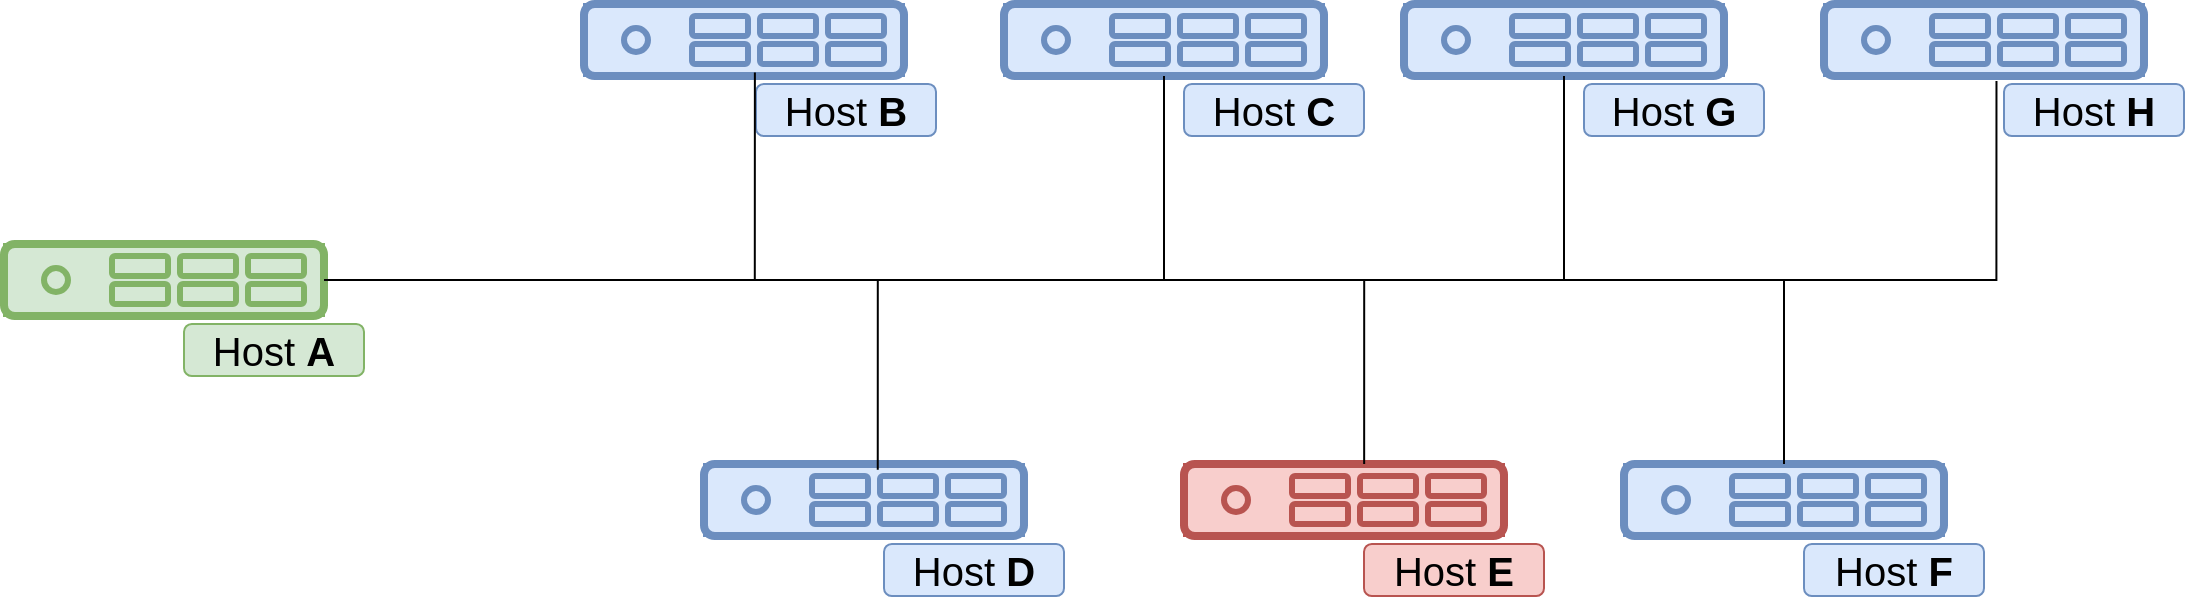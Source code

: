 <mxfile version="25.0.2">
  <diagram name="Seite-1" id="clMyHMwC61nkFbLDkX4_">
    <mxGraphModel dx="1430" dy="825" grid="1" gridSize="10" guides="1" tooltips="1" connect="1" arrows="1" fold="1" page="1" pageScale="1" pageWidth="1169" pageHeight="1654" math="0" shadow="0">
      <root>
        <mxCell id="0" />
        <mxCell id="1" parent="0" />
        <mxCell id="gBG6J6Ldedl3g76K5xfk-16" value="" style="group;fillColor=#dae8fc;strokeColor=#6c8ebf;" vertex="1" connectable="0" parent="1">
          <mxGeometry x="330" y="100" width="160" height="36" as="geometry" />
        </mxCell>
        <mxCell id="gBG6J6Ldedl3g76K5xfk-17" value="" style="rounded=1;whiteSpace=wrap;html=1;strokeWidth=4;fillColor=#dae8fc;strokeColor=#6c8ebf;" vertex="1" parent="gBG6J6Ldedl3g76K5xfk-16">
          <mxGeometry width="160" height="36" as="geometry" />
        </mxCell>
        <mxCell id="gBG6J6Ldedl3g76K5xfk-18" value="" style="ellipse;whiteSpace=wrap;html=1;aspect=fixed;strokeWidth=3;fillColor=#dae8fc;strokeColor=#6c8ebf;" vertex="1" parent="gBG6J6Ldedl3g76K5xfk-16">
          <mxGeometry x="20" y="12" width="12" height="12" as="geometry" />
        </mxCell>
        <mxCell id="gBG6J6Ldedl3g76K5xfk-19" value="" style="rounded=1;whiteSpace=wrap;html=1;strokeWidth=3;fillColor=#dae8fc;strokeColor=#6c8ebf;" vertex="1" parent="gBG6J6Ldedl3g76K5xfk-16">
          <mxGeometry x="54" y="6" width="28" height="10" as="geometry" />
        </mxCell>
        <mxCell id="gBG6J6Ldedl3g76K5xfk-20" value="" style="rounded=1;whiteSpace=wrap;html=1;strokeWidth=3;fillColor=#dae8fc;strokeColor=#6c8ebf;" vertex="1" parent="gBG6J6Ldedl3g76K5xfk-16">
          <mxGeometry x="88" y="6" width="28" height="10" as="geometry" />
        </mxCell>
        <mxCell id="gBG6J6Ldedl3g76K5xfk-21" value="" style="rounded=1;whiteSpace=wrap;html=1;strokeWidth=3;fillColor=#dae8fc;strokeColor=#6c8ebf;" vertex="1" parent="gBG6J6Ldedl3g76K5xfk-16">
          <mxGeometry x="122" y="6" width="28" height="10" as="geometry" />
        </mxCell>
        <mxCell id="gBG6J6Ldedl3g76K5xfk-22" value="" style="rounded=1;whiteSpace=wrap;html=1;strokeWidth=3;fillColor=#dae8fc;strokeColor=#6c8ebf;" vertex="1" parent="gBG6J6Ldedl3g76K5xfk-16">
          <mxGeometry x="54" y="20" width="28" height="10" as="geometry" />
        </mxCell>
        <mxCell id="gBG6J6Ldedl3g76K5xfk-23" value="" style="rounded=1;whiteSpace=wrap;html=1;strokeWidth=3;fillColor=#dae8fc;strokeColor=#6c8ebf;" vertex="1" parent="gBG6J6Ldedl3g76K5xfk-16">
          <mxGeometry x="88" y="20" width="28" height="10" as="geometry" />
        </mxCell>
        <mxCell id="gBG6J6Ldedl3g76K5xfk-24" value="" style="rounded=1;whiteSpace=wrap;html=1;strokeWidth=3;fillColor=#dae8fc;strokeColor=#6c8ebf;" vertex="1" parent="gBG6J6Ldedl3g76K5xfk-16">
          <mxGeometry x="122" y="20" width="28" height="10" as="geometry" />
        </mxCell>
        <mxCell id="gBG6J6Ldedl3g76K5xfk-25" value="" style="group;fillColor=#dae8fc;strokeColor=#6c8ebf;" vertex="1" connectable="0" parent="1">
          <mxGeometry x="540" y="100" width="160" height="36" as="geometry" />
        </mxCell>
        <mxCell id="gBG6J6Ldedl3g76K5xfk-27" value="" style="rounded=1;whiteSpace=wrap;html=1;strokeWidth=4;fillColor=#dae8fc;strokeColor=#6c8ebf;" vertex="1" parent="gBG6J6Ldedl3g76K5xfk-25">
          <mxGeometry width="160" height="36" as="geometry" />
        </mxCell>
        <mxCell id="gBG6J6Ldedl3g76K5xfk-28" value="" style="ellipse;whiteSpace=wrap;html=1;aspect=fixed;strokeWidth=3;fillColor=#dae8fc;strokeColor=#6c8ebf;" vertex="1" parent="gBG6J6Ldedl3g76K5xfk-25">
          <mxGeometry x="20" y="12" width="12" height="12" as="geometry" />
        </mxCell>
        <mxCell id="gBG6J6Ldedl3g76K5xfk-29" value="" style="rounded=1;whiteSpace=wrap;html=1;strokeWidth=3;fillColor=#dae8fc;strokeColor=#6c8ebf;" vertex="1" parent="gBG6J6Ldedl3g76K5xfk-25">
          <mxGeometry x="54" y="6" width="28" height="10" as="geometry" />
        </mxCell>
        <mxCell id="gBG6J6Ldedl3g76K5xfk-30" value="" style="rounded=1;whiteSpace=wrap;html=1;strokeWidth=3;fillColor=#dae8fc;strokeColor=#6c8ebf;" vertex="1" parent="gBG6J6Ldedl3g76K5xfk-25">
          <mxGeometry x="88" y="6" width="28" height="10" as="geometry" />
        </mxCell>
        <mxCell id="gBG6J6Ldedl3g76K5xfk-31" value="" style="rounded=1;whiteSpace=wrap;html=1;strokeWidth=3;fillColor=#dae8fc;strokeColor=#6c8ebf;" vertex="1" parent="gBG6J6Ldedl3g76K5xfk-25">
          <mxGeometry x="122" y="6" width="28" height="10" as="geometry" />
        </mxCell>
        <mxCell id="gBG6J6Ldedl3g76K5xfk-32" value="" style="rounded=1;whiteSpace=wrap;html=1;strokeWidth=3;fillColor=#dae8fc;strokeColor=#6c8ebf;" vertex="1" parent="gBG6J6Ldedl3g76K5xfk-25">
          <mxGeometry x="54" y="20" width="28" height="10" as="geometry" />
        </mxCell>
        <mxCell id="gBG6J6Ldedl3g76K5xfk-33" value="" style="rounded=1;whiteSpace=wrap;html=1;strokeWidth=3;fillColor=#dae8fc;strokeColor=#6c8ebf;" vertex="1" parent="gBG6J6Ldedl3g76K5xfk-25">
          <mxGeometry x="88" y="20" width="28" height="10" as="geometry" />
        </mxCell>
        <mxCell id="gBG6J6Ldedl3g76K5xfk-34" value="" style="rounded=1;whiteSpace=wrap;html=1;strokeWidth=3;fillColor=#dae8fc;strokeColor=#6c8ebf;" vertex="1" parent="gBG6J6Ldedl3g76K5xfk-25">
          <mxGeometry x="122" y="20" width="28" height="10" as="geometry" />
        </mxCell>
        <mxCell id="gBG6J6Ldedl3g76K5xfk-35" value="" style="group;fillColor=#dae8fc;strokeColor=#6c8ebf;" vertex="1" connectable="0" parent="1">
          <mxGeometry x="740" y="100" width="160" height="36" as="geometry" />
        </mxCell>
        <mxCell id="gBG6J6Ldedl3g76K5xfk-36" value="" style="rounded=1;whiteSpace=wrap;html=1;strokeWidth=4;fillColor=#dae8fc;strokeColor=#6c8ebf;" vertex="1" parent="gBG6J6Ldedl3g76K5xfk-35">
          <mxGeometry width="160" height="36" as="geometry" />
        </mxCell>
        <mxCell id="gBG6J6Ldedl3g76K5xfk-37" value="" style="ellipse;whiteSpace=wrap;html=1;aspect=fixed;strokeWidth=3;fillColor=#dae8fc;strokeColor=#6c8ebf;" vertex="1" parent="gBG6J6Ldedl3g76K5xfk-35">
          <mxGeometry x="20" y="12" width="12" height="12" as="geometry" />
        </mxCell>
        <mxCell id="gBG6J6Ldedl3g76K5xfk-38" value="" style="rounded=1;whiteSpace=wrap;html=1;strokeWidth=3;fillColor=#dae8fc;strokeColor=#6c8ebf;" vertex="1" parent="gBG6J6Ldedl3g76K5xfk-35">
          <mxGeometry x="54" y="6" width="28" height="10" as="geometry" />
        </mxCell>
        <mxCell id="gBG6J6Ldedl3g76K5xfk-39" value="" style="rounded=1;whiteSpace=wrap;html=1;strokeWidth=3;fillColor=#dae8fc;strokeColor=#6c8ebf;" vertex="1" parent="gBG6J6Ldedl3g76K5xfk-35">
          <mxGeometry x="88" y="6" width="28" height="10" as="geometry" />
        </mxCell>
        <mxCell id="gBG6J6Ldedl3g76K5xfk-40" value="" style="rounded=1;whiteSpace=wrap;html=1;strokeWidth=3;fillColor=#dae8fc;strokeColor=#6c8ebf;" vertex="1" parent="gBG6J6Ldedl3g76K5xfk-35">
          <mxGeometry x="122" y="6" width="28" height="10" as="geometry" />
        </mxCell>
        <mxCell id="gBG6J6Ldedl3g76K5xfk-41" value="" style="rounded=1;whiteSpace=wrap;html=1;strokeWidth=3;fillColor=#dae8fc;strokeColor=#6c8ebf;" vertex="1" parent="gBG6J6Ldedl3g76K5xfk-35">
          <mxGeometry x="54" y="20" width="28" height="10" as="geometry" />
        </mxCell>
        <mxCell id="gBG6J6Ldedl3g76K5xfk-42" value="" style="rounded=1;whiteSpace=wrap;html=1;strokeWidth=3;fillColor=#dae8fc;strokeColor=#6c8ebf;" vertex="1" parent="gBG6J6Ldedl3g76K5xfk-35">
          <mxGeometry x="88" y="20" width="28" height="10" as="geometry" />
        </mxCell>
        <mxCell id="gBG6J6Ldedl3g76K5xfk-43" value="" style="rounded=1;whiteSpace=wrap;html=1;strokeWidth=3;fillColor=#dae8fc;strokeColor=#6c8ebf;" vertex="1" parent="gBG6J6Ldedl3g76K5xfk-35">
          <mxGeometry x="122" y="20" width="28" height="10" as="geometry" />
        </mxCell>
        <mxCell id="gBG6J6Ldedl3g76K5xfk-45" value="Host &lt;b&gt;C&lt;/b&gt;" style="rounded=1;whiteSpace=wrap;html=1;fillColor=#dae8fc;strokeColor=#6c8ebf;fontSize=20;" vertex="1" parent="1">
          <mxGeometry x="630" y="140" width="90" height="26" as="geometry" />
        </mxCell>
        <mxCell id="gBG6J6Ldedl3g76K5xfk-46" value="Host &lt;b&gt;G&lt;/b&gt;" style="rounded=1;whiteSpace=wrap;html=1;fillColor=#dae8fc;strokeColor=#6c8ebf;fontSize=20;" vertex="1" parent="1">
          <mxGeometry x="830" y="140" width="90" height="26" as="geometry" />
        </mxCell>
        <mxCell id="gBG6J6Ldedl3g76K5xfk-47" value="Host &lt;b&gt;B&lt;/b&gt;" style="rounded=1;whiteSpace=wrap;html=1;fillColor=#dae8fc;strokeColor=#6c8ebf;fontSize=20;" vertex="1" parent="1">
          <mxGeometry x="416" y="140" width="90" height="26" as="geometry" />
        </mxCell>
        <mxCell id="gBG6J6Ldedl3g76K5xfk-48" value="" style="group;fillColor=#dae8fc;strokeColor=#6c8ebf;" vertex="1" connectable="0" parent="1">
          <mxGeometry x="950" y="100" width="160" height="36" as="geometry" />
        </mxCell>
        <mxCell id="gBG6J6Ldedl3g76K5xfk-49" value="" style="rounded=1;whiteSpace=wrap;html=1;strokeWidth=4;fillColor=#dae8fc;strokeColor=#6c8ebf;" vertex="1" parent="gBG6J6Ldedl3g76K5xfk-48">
          <mxGeometry width="160" height="36" as="geometry" />
        </mxCell>
        <mxCell id="gBG6J6Ldedl3g76K5xfk-50" value="" style="ellipse;whiteSpace=wrap;html=1;aspect=fixed;strokeWidth=3;fillColor=#dae8fc;strokeColor=#6c8ebf;" vertex="1" parent="gBG6J6Ldedl3g76K5xfk-48">
          <mxGeometry x="20" y="12" width="12" height="12" as="geometry" />
        </mxCell>
        <mxCell id="gBG6J6Ldedl3g76K5xfk-51" value="" style="rounded=1;whiteSpace=wrap;html=1;strokeWidth=3;fillColor=#dae8fc;strokeColor=#6c8ebf;" vertex="1" parent="gBG6J6Ldedl3g76K5xfk-48">
          <mxGeometry x="54" y="6" width="28" height="10" as="geometry" />
        </mxCell>
        <mxCell id="gBG6J6Ldedl3g76K5xfk-52" value="" style="rounded=1;whiteSpace=wrap;html=1;strokeWidth=3;fillColor=#dae8fc;strokeColor=#6c8ebf;" vertex="1" parent="gBG6J6Ldedl3g76K5xfk-48">
          <mxGeometry x="88" y="6" width="28" height="10" as="geometry" />
        </mxCell>
        <mxCell id="gBG6J6Ldedl3g76K5xfk-53" value="" style="rounded=1;whiteSpace=wrap;html=1;strokeWidth=3;fillColor=#dae8fc;strokeColor=#6c8ebf;" vertex="1" parent="gBG6J6Ldedl3g76K5xfk-48">
          <mxGeometry x="122" y="6" width="28" height="10" as="geometry" />
        </mxCell>
        <mxCell id="gBG6J6Ldedl3g76K5xfk-54" value="" style="rounded=1;whiteSpace=wrap;html=1;strokeWidth=3;fillColor=#dae8fc;strokeColor=#6c8ebf;" vertex="1" parent="gBG6J6Ldedl3g76K5xfk-48">
          <mxGeometry x="54" y="20" width="28" height="10" as="geometry" />
        </mxCell>
        <mxCell id="gBG6J6Ldedl3g76K5xfk-55" value="" style="rounded=1;whiteSpace=wrap;html=1;strokeWidth=3;fillColor=#dae8fc;strokeColor=#6c8ebf;" vertex="1" parent="gBG6J6Ldedl3g76K5xfk-48">
          <mxGeometry x="88" y="20" width="28" height="10" as="geometry" />
        </mxCell>
        <mxCell id="gBG6J6Ldedl3g76K5xfk-56" value="" style="rounded=1;whiteSpace=wrap;html=1;strokeWidth=3;fillColor=#dae8fc;strokeColor=#6c8ebf;" vertex="1" parent="gBG6J6Ldedl3g76K5xfk-48">
          <mxGeometry x="122" y="20" width="28" height="10" as="geometry" />
        </mxCell>
        <mxCell id="gBG6J6Ldedl3g76K5xfk-57" value="Host &lt;b&gt;H&lt;/b&gt;" style="rounded=1;whiteSpace=wrap;html=1;fillColor=#dae8fc;strokeColor=#6c8ebf;fontSize=20;" vertex="1" parent="1">
          <mxGeometry x="1040" y="140" width="90" height="26" as="geometry" />
        </mxCell>
        <mxCell id="gBG6J6Ldedl3g76K5xfk-58" value="" style="group;fillColor=#dae8fc;strokeColor=#6c8ebf;" vertex="1" connectable="0" parent="1">
          <mxGeometry x="390" y="330" width="160" height="36" as="geometry" />
        </mxCell>
        <mxCell id="gBG6J6Ldedl3g76K5xfk-59" value="" style="rounded=1;whiteSpace=wrap;html=1;strokeWidth=4;fillColor=#dae8fc;strokeColor=#6c8ebf;" vertex="1" parent="gBG6J6Ldedl3g76K5xfk-58">
          <mxGeometry width="160" height="36" as="geometry" />
        </mxCell>
        <mxCell id="gBG6J6Ldedl3g76K5xfk-60" value="" style="ellipse;whiteSpace=wrap;html=1;aspect=fixed;strokeWidth=3;fillColor=#dae8fc;strokeColor=#6c8ebf;" vertex="1" parent="gBG6J6Ldedl3g76K5xfk-58">
          <mxGeometry x="20" y="12" width="12" height="12" as="geometry" />
        </mxCell>
        <mxCell id="gBG6J6Ldedl3g76K5xfk-61" value="" style="rounded=1;whiteSpace=wrap;html=1;strokeWidth=3;fillColor=#dae8fc;strokeColor=#6c8ebf;" vertex="1" parent="gBG6J6Ldedl3g76K5xfk-58">
          <mxGeometry x="54" y="6" width="28" height="10" as="geometry" />
        </mxCell>
        <mxCell id="gBG6J6Ldedl3g76K5xfk-62" value="" style="rounded=1;whiteSpace=wrap;html=1;strokeWidth=3;fillColor=#dae8fc;strokeColor=#6c8ebf;" vertex="1" parent="gBG6J6Ldedl3g76K5xfk-58">
          <mxGeometry x="88" y="6" width="28" height="10" as="geometry" />
        </mxCell>
        <mxCell id="gBG6J6Ldedl3g76K5xfk-63" value="" style="rounded=1;whiteSpace=wrap;html=1;strokeWidth=3;fillColor=#dae8fc;strokeColor=#6c8ebf;" vertex="1" parent="gBG6J6Ldedl3g76K5xfk-58">
          <mxGeometry x="122" y="6" width="28" height="10" as="geometry" />
        </mxCell>
        <mxCell id="gBG6J6Ldedl3g76K5xfk-64" value="" style="rounded=1;whiteSpace=wrap;html=1;strokeWidth=3;fillColor=#dae8fc;strokeColor=#6c8ebf;" vertex="1" parent="gBG6J6Ldedl3g76K5xfk-58">
          <mxGeometry x="54" y="20" width="28" height="10" as="geometry" />
        </mxCell>
        <mxCell id="gBG6J6Ldedl3g76K5xfk-65" value="" style="rounded=1;whiteSpace=wrap;html=1;strokeWidth=3;fillColor=#dae8fc;strokeColor=#6c8ebf;" vertex="1" parent="gBG6J6Ldedl3g76K5xfk-58">
          <mxGeometry x="88" y="20" width="28" height="10" as="geometry" />
        </mxCell>
        <mxCell id="gBG6J6Ldedl3g76K5xfk-66" value="" style="rounded=1;whiteSpace=wrap;html=1;strokeWidth=3;fillColor=#dae8fc;strokeColor=#6c8ebf;" vertex="1" parent="gBG6J6Ldedl3g76K5xfk-58">
          <mxGeometry x="122" y="20" width="28" height="10" as="geometry" />
        </mxCell>
        <mxCell id="gBG6J6Ldedl3g76K5xfk-67" value="Host &lt;b&gt;D&lt;/b&gt;" style="rounded=1;whiteSpace=wrap;html=1;fillColor=#dae8fc;strokeColor=#6c8ebf;fontSize=20;" vertex="1" parent="1">
          <mxGeometry x="480" y="370" width="90" height="26" as="geometry" />
        </mxCell>
        <mxCell id="gBG6J6Ldedl3g76K5xfk-68" value="" style="group;fillColor=#f8cecc;strokeColor=#b85450;" vertex="1" connectable="0" parent="1">
          <mxGeometry x="630" y="330" width="160" height="36" as="geometry" />
        </mxCell>
        <mxCell id="gBG6J6Ldedl3g76K5xfk-69" value="" style="rounded=1;whiteSpace=wrap;html=1;strokeWidth=4;fillColor=#f8cecc;strokeColor=#b85450;" vertex="1" parent="gBG6J6Ldedl3g76K5xfk-68">
          <mxGeometry width="160" height="36" as="geometry" />
        </mxCell>
        <mxCell id="gBG6J6Ldedl3g76K5xfk-70" value="" style="ellipse;whiteSpace=wrap;html=1;aspect=fixed;strokeWidth=3;fillColor=#f8cecc;strokeColor=#b85450;" vertex="1" parent="gBG6J6Ldedl3g76K5xfk-68">
          <mxGeometry x="20" y="12" width="12" height="12" as="geometry" />
        </mxCell>
        <mxCell id="gBG6J6Ldedl3g76K5xfk-71" value="" style="rounded=1;whiteSpace=wrap;html=1;strokeWidth=3;fillColor=#f8cecc;strokeColor=#b85450;" vertex="1" parent="gBG6J6Ldedl3g76K5xfk-68">
          <mxGeometry x="54" y="6" width="28" height="10" as="geometry" />
        </mxCell>
        <mxCell id="gBG6J6Ldedl3g76K5xfk-72" value="" style="rounded=1;whiteSpace=wrap;html=1;strokeWidth=3;fillColor=#f8cecc;strokeColor=#b85450;" vertex="1" parent="gBG6J6Ldedl3g76K5xfk-68">
          <mxGeometry x="88" y="6" width="28" height="10" as="geometry" />
        </mxCell>
        <mxCell id="gBG6J6Ldedl3g76K5xfk-73" value="" style="rounded=1;whiteSpace=wrap;html=1;strokeWidth=3;fillColor=#f8cecc;strokeColor=#b85450;" vertex="1" parent="gBG6J6Ldedl3g76K5xfk-68">
          <mxGeometry x="122" y="6" width="28" height="10" as="geometry" />
        </mxCell>
        <mxCell id="gBG6J6Ldedl3g76K5xfk-74" value="" style="rounded=1;whiteSpace=wrap;html=1;strokeWidth=3;fillColor=#f8cecc;strokeColor=#b85450;" vertex="1" parent="gBG6J6Ldedl3g76K5xfk-68">
          <mxGeometry x="54" y="20" width="28" height="10" as="geometry" />
        </mxCell>
        <mxCell id="gBG6J6Ldedl3g76K5xfk-75" value="" style="rounded=1;whiteSpace=wrap;html=1;strokeWidth=3;fillColor=#f8cecc;strokeColor=#b85450;" vertex="1" parent="gBG6J6Ldedl3g76K5xfk-68">
          <mxGeometry x="88" y="20" width="28" height="10" as="geometry" />
        </mxCell>
        <mxCell id="gBG6J6Ldedl3g76K5xfk-76" value="" style="rounded=1;whiteSpace=wrap;html=1;strokeWidth=3;fillColor=#f8cecc;strokeColor=#b85450;" vertex="1" parent="gBG6J6Ldedl3g76K5xfk-68">
          <mxGeometry x="122" y="20" width="28" height="10" as="geometry" />
        </mxCell>
        <mxCell id="gBG6J6Ldedl3g76K5xfk-77" value="Host &lt;b&gt;E&lt;/b&gt;" style="rounded=1;whiteSpace=wrap;html=1;fillColor=#f8cecc;strokeColor=#b85450;fontSize=20;" vertex="1" parent="1">
          <mxGeometry x="720" y="370" width="90" height="26" as="geometry" />
        </mxCell>
        <mxCell id="gBG6J6Ldedl3g76K5xfk-78" value="" style="group;fillColor=#dae8fc;strokeColor=#6c8ebf;" vertex="1" connectable="0" parent="1">
          <mxGeometry x="850" y="330" width="160" height="36" as="geometry" />
        </mxCell>
        <mxCell id="gBG6J6Ldedl3g76K5xfk-79" value="" style="rounded=1;whiteSpace=wrap;html=1;strokeWidth=4;fillColor=#dae8fc;strokeColor=#6c8ebf;" vertex="1" parent="gBG6J6Ldedl3g76K5xfk-78">
          <mxGeometry width="160" height="36" as="geometry" />
        </mxCell>
        <mxCell id="gBG6J6Ldedl3g76K5xfk-80" value="" style="ellipse;whiteSpace=wrap;html=1;aspect=fixed;strokeWidth=3;fillColor=#dae8fc;strokeColor=#6c8ebf;" vertex="1" parent="gBG6J6Ldedl3g76K5xfk-78">
          <mxGeometry x="20" y="12" width="12" height="12" as="geometry" />
        </mxCell>
        <mxCell id="gBG6J6Ldedl3g76K5xfk-81" value="" style="rounded=1;whiteSpace=wrap;html=1;strokeWidth=3;fillColor=#dae8fc;strokeColor=#6c8ebf;" vertex="1" parent="gBG6J6Ldedl3g76K5xfk-78">
          <mxGeometry x="54" y="6" width="28" height="10" as="geometry" />
        </mxCell>
        <mxCell id="gBG6J6Ldedl3g76K5xfk-82" value="" style="rounded=1;whiteSpace=wrap;html=1;strokeWidth=3;fillColor=#dae8fc;strokeColor=#6c8ebf;" vertex="1" parent="gBG6J6Ldedl3g76K5xfk-78">
          <mxGeometry x="88" y="6" width="28" height="10" as="geometry" />
        </mxCell>
        <mxCell id="gBG6J6Ldedl3g76K5xfk-83" value="" style="rounded=1;whiteSpace=wrap;html=1;strokeWidth=3;fillColor=#dae8fc;strokeColor=#6c8ebf;" vertex="1" parent="gBG6J6Ldedl3g76K5xfk-78">
          <mxGeometry x="122" y="6" width="28" height="10" as="geometry" />
        </mxCell>
        <mxCell id="gBG6J6Ldedl3g76K5xfk-84" value="" style="rounded=1;whiteSpace=wrap;html=1;strokeWidth=3;fillColor=#dae8fc;strokeColor=#6c8ebf;" vertex="1" parent="gBG6J6Ldedl3g76K5xfk-78">
          <mxGeometry x="54" y="20" width="28" height="10" as="geometry" />
        </mxCell>
        <mxCell id="gBG6J6Ldedl3g76K5xfk-85" value="" style="rounded=1;whiteSpace=wrap;html=1;strokeWidth=3;fillColor=#dae8fc;strokeColor=#6c8ebf;" vertex="1" parent="gBG6J6Ldedl3g76K5xfk-78">
          <mxGeometry x="88" y="20" width="28" height="10" as="geometry" />
        </mxCell>
        <mxCell id="gBG6J6Ldedl3g76K5xfk-86" value="" style="rounded=1;whiteSpace=wrap;html=1;strokeWidth=3;fillColor=#dae8fc;strokeColor=#6c8ebf;" vertex="1" parent="gBG6J6Ldedl3g76K5xfk-78">
          <mxGeometry x="122" y="20" width="28" height="10" as="geometry" />
        </mxCell>
        <mxCell id="gBG6J6Ldedl3g76K5xfk-87" value="Host &lt;b&gt;F&lt;/b&gt;" style="rounded=1;whiteSpace=wrap;html=1;fillColor=#dae8fc;strokeColor=#6c8ebf;fontSize=20;" vertex="1" parent="1">
          <mxGeometry x="940" y="370" width="90" height="26" as="geometry" />
        </mxCell>
        <mxCell id="gBG6J6Ldedl3g76K5xfk-88" value="" style="group;fillColor=#d5e8d4;strokeColor=#82b366;" vertex="1" connectable="0" parent="1">
          <mxGeometry x="40" y="220" width="160" height="36" as="geometry" />
        </mxCell>
        <mxCell id="gBG6J6Ldedl3g76K5xfk-89" value="" style="rounded=1;whiteSpace=wrap;html=1;strokeWidth=4;fillColor=#d5e8d4;strokeColor=#82b366;" vertex="1" parent="gBG6J6Ldedl3g76K5xfk-88">
          <mxGeometry width="160" height="36" as="geometry" />
        </mxCell>
        <mxCell id="gBG6J6Ldedl3g76K5xfk-90" value="" style="ellipse;whiteSpace=wrap;html=1;aspect=fixed;strokeWidth=3;fillColor=#d5e8d4;strokeColor=#82b366;" vertex="1" parent="gBG6J6Ldedl3g76K5xfk-88">
          <mxGeometry x="20" y="12" width="12" height="12" as="geometry" />
        </mxCell>
        <mxCell id="gBG6J6Ldedl3g76K5xfk-91" value="" style="rounded=1;whiteSpace=wrap;html=1;strokeWidth=3;fillColor=#d5e8d4;strokeColor=#82b366;" vertex="1" parent="gBG6J6Ldedl3g76K5xfk-88">
          <mxGeometry x="54" y="6" width="28" height="10" as="geometry" />
        </mxCell>
        <mxCell id="gBG6J6Ldedl3g76K5xfk-92" value="" style="rounded=1;whiteSpace=wrap;html=1;strokeWidth=3;fillColor=#d5e8d4;strokeColor=#82b366;" vertex="1" parent="gBG6J6Ldedl3g76K5xfk-88">
          <mxGeometry x="88" y="6" width="28" height="10" as="geometry" />
        </mxCell>
        <mxCell id="gBG6J6Ldedl3g76K5xfk-93" value="" style="rounded=1;whiteSpace=wrap;html=1;strokeWidth=3;fillColor=#d5e8d4;strokeColor=#82b366;" vertex="1" parent="gBG6J6Ldedl3g76K5xfk-88">
          <mxGeometry x="122" y="6" width="28" height="10" as="geometry" />
        </mxCell>
        <mxCell id="gBG6J6Ldedl3g76K5xfk-94" value="" style="rounded=1;whiteSpace=wrap;html=1;strokeWidth=3;fillColor=#d5e8d4;strokeColor=#82b366;" vertex="1" parent="gBG6J6Ldedl3g76K5xfk-88">
          <mxGeometry x="54" y="20" width="28" height="10" as="geometry" />
        </mxCell>
        <mxCell id="gBG6J6Ldedl3g76K5xfk-95" value="" style="rounded=1;whiteSpace=wrap;html=1;strokeWidth=3;fillColor=#d5e8d4;strokeColor=#82b366;" vertex="1" parent="gBG6J6Ldedl3g76K5xfk-88">
          <mxGeometry x="88" y="20" width="28" height="10" as="geometry" />
        </mxCell>
        <mxCell id="gBG6J6Ldedl3g76K5xfk-96" value="" style="rounded=1;whiteSpace=wrap;html=1;strokeWidth=3;fillColor=#d5e8d4;strokeColor=#82b366;" vertex="1" parent="gBG6J6Ldedl3g76K5xfk-88">
          <mxGeometry x="122" y="20" width="28" height="10" as="geometry" />
        </mxCell>
        <mxCell id="gBG6J6Ldedl3g76K5xfk-97" value="Host &lt;b&gt;A&lt;/b&gt;" style="rounded=1;whiteSpace=wrap;html=1;fillColor=#d5e8d4;strokeColor=#82b366;fontSize=20;" vertex="1" parent="1">
          <mxGeometry x="130" y="260" width="90" height="26" as="geometry" />
        </mxCell>
        <mxCell id="gBG6J6Ldedl3g76K5xfk-98" style="edgeStyle=orthogonalEdgeStyle;rounded=0;orthogonalLoop=1;jettySize=auto;html=1;entryX=0.534;entryY=0.953;entryDx=0;entryDy=0;entryPerimeter=0;endArrow=none;endFill=0;" edge="1" parent="1" source="gBG6J6Ldedl3g76K5xfk-89" target="gBG6J6Ldedl3g76K5xfk-17">
          <mxGeometry relative="1" as="geometry" />
        </mxCell>
        <mxCell id="gBG6J6Ldedl3g76K5xfk-99" style="edgeStyle=orthogonalEdgeStyle;rounded=0;orthogonalLoop=1;jettySize=auto;html=1;endArrow=none;endFill=0;" edge="1" parent="1" source="gBG6J6Ldedl3g76K5xfk-89" target="gBG6J6Ldedl3g76K5xfk-27">
          <mxGeometry relative="1" as="geometry" />
        </mxCell>
        <mxCell id="gBG6J6Ldedl3g76K5xfk-100" style="edgeStyle=orthogonalEdgeStyle;rounded=0;orthogonalLoop=1;jettySize=auto;html=1;entryX=0.5;entryY=1;entryDx=0;entryDy=0;endArrow=none;endFill=0;" edge="1" parent="1" source="gBG6J6Ldedl3g76K5xfk-89" target="gBG6J6Ldedl3g76K5xfk-36">
          <mxGeometry relative="1" as="geometry" />
        </mxCell>
        <mxCell id="gBG6J6Ldedl3g76K5xfk-101" style="edgeStyle=orthogonalEdgeStyle;rounded=0;orthogonalLoop=1;jettySize=auto;html=1;entryX=0.539;entryY=1.068;entryDx=0;entryDy=0;entryPerimeter=0;endArrow=none;endFill=0;" edge="1" parent="1" source="gBG6J6Ldedl3g76K5xfk-89" target="gBG6J6Ldedl3g76K5xfk-49">
          <mxGeometry relative="1" as="geometry" />
        </mxCell>
        <mxCell id="gBG6J6Ldedl3g76K5xfk-102" style="edgeStyle=orthogonalEdgeStyle;rounded=0;orthogonalLoop=1;jettySize=auto;html=1;entryX=0.543;entryY=0.081;entryDx=0;entryDy=0;entryPerimeter=0;endArrow=none;endFill=0;" edge="1" parent="1" source="gBG6J6Ldedl3g76K5xfk-89" target="gBG6J6Ldedl3g76K5xfk-59">
          <mxGeometry relative="1" as="geometry" />
        </mxCell>
        <mxCell id="gBG6J6Ldedl3g76K5xfk-103" style="edgeStyle=orthogonalEdgeStyle;rounded=0;orthogonalLoop=1;jettySize=auto;html=1;entryX=0.563;entryY=0;entryDx=0;entryDy=0;entryPerimeter=0;endArrow=none;endFill=0;" edge="1" parent="1" source="gBG6J6Ldedl3g76K5xfk-89" target="gBG6J6Ldedl3g76K5xfk-69">
          <mxGeometry relative="1" as="geometry" />
        </mxCell>
        <mxCell id="gBG6J6Ldedl3g76K5xfk-104" style="edgeStyle=orthogonalEdgeStyle;rounded=0;orthogonalLoop=1;jettySize=auto;html=1;entryX=0.5;entryY=0;entryDx=0;entryDy=0;endArrow=none;endFill=0;" edge="1" parent="1" source="gBG6J6Ldedl3g76K5xfk-89" target="gBG6J6Ldedl3g76K5xfk-79">
          <mxGeometry relative="1" as="geometry" />
        </mxCell>
      </root>
    </mxGraphModel>
  </diagram>
</mxfile>

